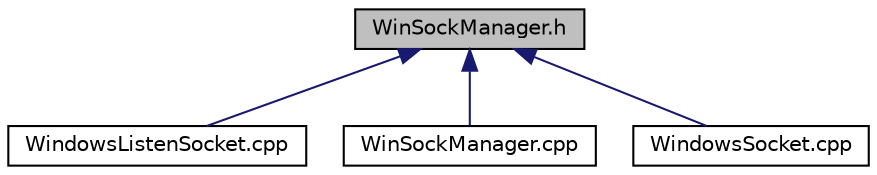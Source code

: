 digraph "WinSockManager.h"
{
  edge [fontname="Helvetica",fontsize="10",labelfontname="Helvetica",labelfontsize="10"];
  node [fontname="Helvetica",fontsize="10",shape=record];
  Node1 [label="WinSockManager.h",height=0.2,width=0.4,color="black", fillcolor="grey75", style="filled", fontcolor="black"];
  Node1 -> Node2 [dir="back",color="midnightblue",fontsize="10",style="solid",fontname="Helvetica"];
  Node2 [label="WindowsListenSocket.cpp",height=0.2,width=0.4,color="black", fillcolor="white", style="filled",URL="$_windows_listen_socket_8cpp.html"];
  Node1 -> Node3 [dir="back",color="midnightblue",fontsize="10",style="solid",fontname="Helvetica"];
  Node3 [label="WinSockManager.cpp",height=0.2,width=0.4,color="black", fillcolor="white", style="filled",URL="$_win_sock_manager_8cpp.html"];
  Node1 -> Node4 [dir="back",color="midnightblue",fontsize="10",style="solid",fontname="Helvetica"];
  Node4 [label="WindowsSocket.cpp",height=0.2,width=0.4,color="black", fillcolor="white", style="filled",URL="$_windows_socket_8cpp.html"];
}
